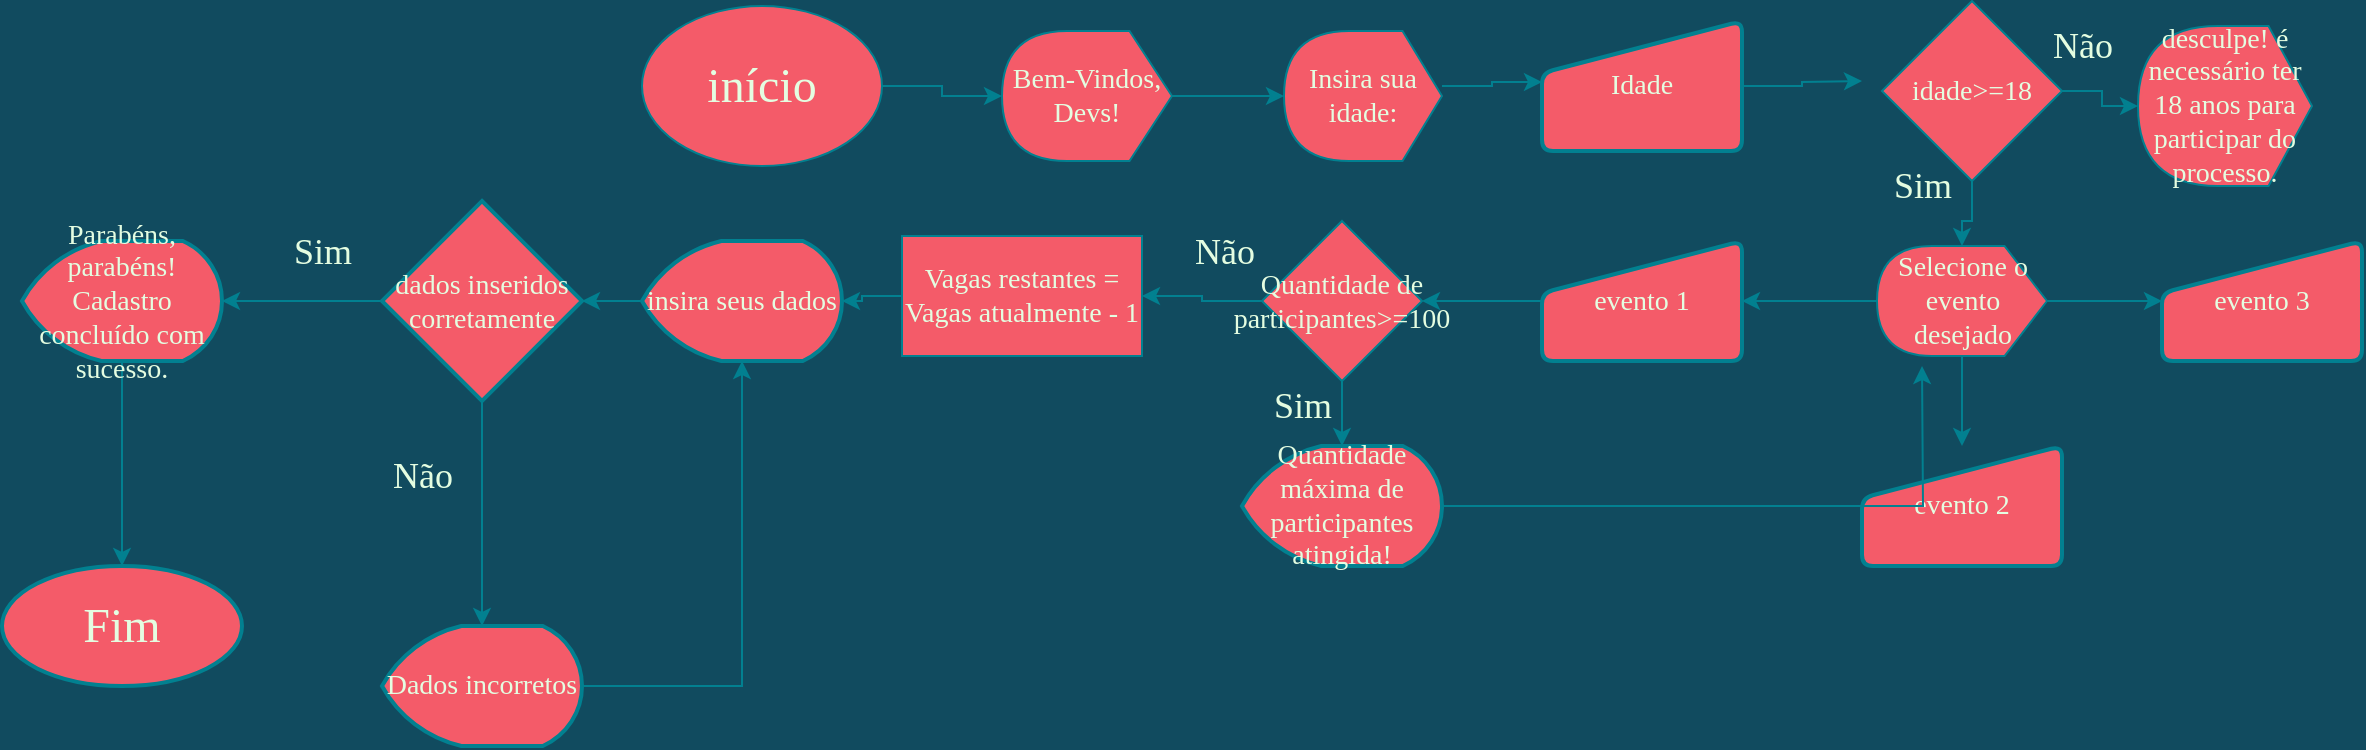 <mxfile version="20.5.1" type="github" pages="2">
  <diagram id="XUKZhDOBHszyGE8Y-52Q" name="Página-1">
    <mxGraphModel dx="2410" dy="1858" grid="1" gridSize="10" guides="1" tooltips="1" connect="1" arrows="1" fold="1" page="1" pageScale="1" pageWidth="827" pageHeight="1169" background="#114B5F" math="0" shadow="0">
      <root>
        <mxCell id="0" />
        <mxCell id="1" parent="0" />
        <mxCell id="5UQ342rU-_iULlsq_lib-7" style="edgeStyle=orthogonalEdgeStyle;rounded=0;orthogonalLoop=1;jettySize=auto;html=1;entryX=1;entryY=0.5;entryDx=0;entryDy=0;entryPerimeter=0;labelBackgroundColor=#114B5F;strokeColor=#028090;fontColor=#E4FDE1;fontFamily=Lucida Console;" edge="1" parent="1" source="5UQ342rU-_iULlsq_lib-1" target="5UQ342rU-_iULlsq_lib-6">
          <mxGeometry relative="1" as="geometry" />
        </mxCell>
        <mxCell id="5UQ342rU-_iULlsq_lib-1" value="&lt;font style=&quot;font-size: 24px;&quot; face=&quot;Times New Roman&quot;&gt;início&lt;/font&gt;" style="ellipse;whiteSpace=wrap;html=1;fillColor=#F45B69;strokeColor=#028090;fontColor=#E4FDE1;fontFamily=Lucida Console;" vertex="1" parent="1">
          <mxGeometry x="50" y="10" width="120" height="80" as="geometry" />
        </mxCell>
        <mxCell id="5UQ342rU-_iULlsq_lib-9" style="edgeStyle=orthogonalEdgeStyle;rounded=0;orthogonalLoop=1;jettySize=auto;html=1;labelBackgroundColor=#114B5F;strokeColor=#028090;fontColor=#E4FDE1;fontFamily=Lucida Console;" edge="1" parent="1" source="5UQ342rU-_iULlsq_lib-6" target="5UQ342rU-_iULlsq_lib-8">
          <mxGeometry relative="1" as="geometry" />
        </mxCell>
        <object label="&lt;font style=&quot;font-size: 14px;&quot;&gt;Bem-Vindos, Devs!&lt;/font&gt;" id="5UQ342rU-_iULlsq_lib-6">
          <mxCell style="shape=display;whiteSpace=wrap;html=1;direction=west;fillColor=#F45B69;strokeColor=#028090;fontColor=#E4FDE1;fontFamily=Lucida Console;fontSize=14;" vertex="1" parent="1">
            <mxGeometry x="230" y="22.5" width="85" height="65" as="geometry" />
          </mxCell>
        </object>
        <mxCell id="5UQ342rU-_iULlsq_lib-11" value="" style="edgeStyle=orthogonalEdgeStyle;rounded=0;orthogonalLoop=1;jettySize=auto;html=1;labelBackgroundColor=#114B5F;strokeColor=#028090;fontColor=#E4FDE1;fontFamily=Lucida Console;" edge="1" parent="1" source="5UQ342rU-_iULlsq_lib-8" target="5UQ342rU-_iULlsq_lib-10">
          <mxGeometry relative="1" as="geometry">
            <Array as="points">
              <mxPoint x="475" y="50" />
              <mxPoint x="475" y="48" />
            </Array>
          </mxGeometry>
        </mxCell>
        <mxCell id="5UQ342rU-_iULlsq_lib-8" value="&lt;font style=&quot;font-size: 14px;&quot;&gt;Insira sua idade:&lt;/font&gt;" style="shape=display;whiteSpace=wrap;html=1;direction=west;fillColor=#F45B69;strokeColor=#028090;fontColor=#E4FDE1;fontFamily=Lucida Console;" vertex="1" parent="1">
          <mxGeometry x="371" y="22.5" width="79" height="65" as="geometry" />
        </mxCell>
        <mxCell id="5UQ342rU-_iULlsq_lib-13" value="" style="edgeStyle=orthogonalEdgeStyle;rounded=0;orthogonalLoop=1;jettySize=auto;html=1;labelBackgroundColor=#114B5F;strokeColor=#028090;fontColor=#E4FDE1;fontFamily=Lucida Console;" edge="1" parent="1" source="5UQ342rU-_iULlsq_lib-10">
          <mxGeometry relative="1" as="geometry">
            <mxPoint x="660" y="47.5" as="targetPoint" />
          </mxGeometry>
        </mxCell>
        <mxCell id="5UQ342rU-_iULlsq_lib-10" value="&lt;font style=&quot;font-size: 14px;&quot;&gt;Idade&lt;/font&gt;" style="html=1;strokeWidth=2;shape=manualInput;whiteSpace=wrap;rounded=1;size=26;arcSize=11;fillColor=#F45B69;strokeColor=#028090;fontColor=#E4FDE1;fontFamily=Lucida Console;" vertex="1" parent="1">
          <mxGeometry x="500" y="17.5" width="100" height="65" as="geometry" />
        </mxCell>
        <mxCell id="5UQ342rU-_iULlsq_lib-22" value="" style="edgeStyle=orthogonalEdgeStyle;rounded=0;orthogonalLoop=1;jettySize=auto;html=1;labelBackgroundColor=#114B5F;strokeColor=#028090;fontColor=#E4FDE1;fontFamily=Lucida Console;" edge="1" parent="1" source="5UQ342rU-_iULlsq_lib-20" target="5UQ342rU-_iULlsq_lib-21">
          <mxGeometry relative="1" as="geometry" />
        </mxCell>
        <mxCell id="5UQ342rU-_iULlsq_lib-25" value="" style="edgeStyle=orthogonalEdgeStyle;rounded=0;orthogonalLoop=1;jettySize=auto;html=1;strokeColor=#028090;fontFamily=Lucida Console;fontColor=#E4FDE1;fillColor=#F45B69;" edge="1" parent="1" source="5UQ342rU-_iULlsq_lib-20" target="5UQ342rU-_iULlsq_lib-24">
          <mxGeometry relative="1" as="geometry" />
        </mxCell>
        <mxCell id="5UQ342rU-_iULlsq_lib-20" value="&lt;font style=&quot;font-size: 14px;&quot;&gt;idade&amp;gt;=18&lt;/font&gt;" style="rhombus;whiteSpace=wrap;html=1;fillColor=#F45B69;strokeColor=#028090;fontColor=#E4FDE1;fontFamily=Lucida Console;" vertex="1" parent="1">
          <mxGeometry x="670" y="7.5" width="90" height="90" as="geometry" />
        </mxCell>
        <mxCell id="5UQ342rU-_iULlsq_lib-21" value="&lt;font style=&quot;font-size: 14px;&quot;&gt;desculpe! é necessário ter 18 anos para participar do processo.&lt;/font&gt;" style="shape=display;whiteSpace=wrap;html=1;direction=west;fillColor=#F45B69;strokeColor=#028090;fontColor=#E4FDE1;fontFamily=Lucida Console;" vertex="1" parent="1">
          <mxGeometry x="798" y="20" width="87" height="80" as="geometry" />
        </mxCell>
        <mxCell id="5UQ342rU-_iULlsq_lib-23" value="&lt;font style=&quot;font-size: 18px;&quot;&gt;Não&lt;/font&gt;" style="text;html=1;align=center;verticalAlign=middle;resizable=0;points=[];autosize=1;strokeColor=none;fillColor=none;fontColor=#E4FDE1;fontFamily=Lucida Console;" vertex="1" parent="1">
          <mxGeometry x="740" y="10" width="60" height="40" as="geometry" />
        </mxCell>
        <mxCell id="5UQ342rU-_iULlsq_lib-28" value="" style="edgeStyle=orthogonalEdgeStyle;rounded=0;orthogonalLoop=1;jettySize=auto;html=1;strokeColor=#028090;fontFamily=Lucida Console;fontColor=#E4FDE1;fillColor=#F45B69;" edge="1" parent="1" source="5UQ342rU-_iULlsq_lib-24" target="5UQ342rU-_iULlsq_lib-27">
          <mxGeometry relative="1" as="geometry" />
        </mxCell>
        <mxCell id="5UQ342rU-_iULlsq_lib-30" value="" style="edgeStyle=orthogonalEdgeStyle;rounded=0;orthogonalLoop=1;jettySize=auto;html=1;strokeColor=#028090;fontFamily=Lucida Console;fontColor=#E4FDE1;fillColor=#F45B69;" edge="1" parent="1" source="5UQ342rU-_iULlsq_lib-24" target="5UQ342rU-_iULlsq_lib-29">
          <mxGeometry relative="1" as="geometry" />
        </mxCell>
        <mxCell id="5UQ342rU-_iULlsq_lib-32" value="" style="edgeStyle=orthogonalEdgeStyle;rounded=0;orthogonalLoop=1;jettySize=auto;html=1;strokeColor=#028090;fontFamily=Lucida Console;fontColor=#E4FDE1;fillColor=#F45B69;" edge="1" parent="1" source="5UQ342rU-_iULlsq_lib-24" target="5UQ342rU-_iULlsq_lib-31">
          <mxGeometry relative="1" as="geometry" />
        </mxCell>
        <mxCell id="5UQ342rU-_iULlsq_lib-24" value="&lt;font style=&quot;font-size: 14px;&quot;&gt;Selecione o evento desejado&lt;/font&gt;" style="shape=display;whiteSpace=wrap;html=1;strokeColor=#028090;fontColor=#E4FDE1;fillColor=#F45B69;direction=west;fontFamily=Lucida Console;" vertex="1" parent="1">
          <mxGeometry x="667.5" y="130" width="85" height="55" as="geometry" />
        </mxCell>
        <mxCell id="5UQ342rU-_iULlsq_lib-26" value="&lt;font style=&quot;font-size: 18px;&quot;&gt;Sim&lt;/font&gt;" style="text;html=1;align=center;verticalAlign=middle;resizable=0;points=[];autosize=1;strokeColor=none;fillColor=none;fontFamily=Lucida Console;fontColor=#E4FDE1;" vertex="1" parent="1">
          <mxGeometry x="660" y="80" width="60" height="40" as="geometry" />
        </mxCell>
        <mxCell id="5UQ342rU-_iULlsq_lib-34" value="" style="edgeStyle=orthogonalEdgeStyle;rounded=0;orthogonalLoop=1;jettySize=auto;html=1;strokeColor=#028090;fontFamily=Lucida Console;fontColor=#E4FDE1;fillColor=#F45B69;" edge="1" parent="1" source="5UQ342rU-_iULlsq_lib-27" target="5UQ342rU-_iULlsq_lib-33">
          <mxGeometry relative="1" as="geometry" />
        </mxCell>
        <mxCell id="5UQ342rU-_iULlsq_lib-27" value="&lt;font style=&quot;font-size: 14px;&quot;&gt;evento 1&lt;/font&gt;" style="html=1;strokeWidth=2;shape=manualInput;whiteSpace=wrap;rounded=1;size=26;arcSize=11;strokeColor=#028090;fontFamily=Lucida Console;fontColor=#E4FDE1;fillColor=#F45B69;" vertex="1" parent="1">
          <mxGeometry x="500" y="127.5" width="100" height="60" as="geometry" />
        </mxCell>
        <mxCell id="5UQ342rU-_iULlsq_lib-29" value="&lt;font style=&quot;font-size: 14px;&quot;&gt;evento 2&lt;/font&gt;" style="html=1;strokeWidth=2;shape=manualInput;whiteSpace=wrap;rounded=1;size=26;arcSize=11;strokeColor=#028090;fontFamily=Lucida Console;fontColor=#E4FDE1;fillColor=#F45B69;" vertex="1" parent="1">
          <mxGeometry x="660" y="230" width="100" height="60" as="geometry" />
        </mxCell>
        <mxCell id="5UQ342rU-_iULlsq_lib-31" value="&lt;font style=&quot;font-size: 14px;&quot;&gt;evento 3&lt;/font&gt;" style="html=1;strokeWidth=2;shape=manualInput;whiteSpace=wrap;rounded=1;size=26;arcSize=11;strokeColor=#028090;fontFamily=Lucida Console;fontColor=#E4FDE1;fillColor=#F45B69;" vertex="1" parent="1">
          <mxGeometry x="810" y="127.5" width="100" height="60" as="geometry" />
        </mxCell>
        <mxCell id="5UQ342rU-_iULlsq_lib-54" value="" style="edgeStyle=orthogonalEdgeStyle;rounded=0;orthogonalLoop=1;jettySize=auto;html=1;strokeColor=#028090;fontFamily=Lucida Console;fontColor=#E4FDE1;fillColor=#F45B69;" edge="1" parent="1" source="5UQ342rU-_iULlsq_lib-33" target="5UQ342rU-_iULlsq_lib-53">
          <mxGeometry relative="1" as="geometry" />
        </mxCell>
        <mxCell id="5UQ342rU-_iULlsq_lib-62" value="" style="edgeStyle=orthogonalEdgeStyle;rounded=0;orthogonalLoop=1;jettySize=auto;html=1;strokeColor=#028090;fontFamily=Lucida Console;fontColor=#E4FDE1;fillColor=#F45B69;" edge="1" parent="1" source="5UQ342rU-_iULlsq_lib-33" target="5UQ342rU-_iULlsq_lib-59">
          <mxGeometry relative="1" as="geometry" />
        </mxCell>
        <mxCell id="5UQ342rU-_iULlsq_lib-33" value="&lt;font style=&quot;font-size: 14px;&quot;&gt;Quantidade de participantes&amp;gt;=100&lt;/font&gt;" style="rhombus;whiteSpace=wrap;html=1;strokeColor=#028090;fontFamily=Lucida Console;fontColor=#E4FDE1;fillColor=#F45B69;" vertex="1" parent="1">
          <mxGeometry x="360" y="117.5" width="80" height="80" as="geometry" />
        </mxCell>
        <mxCell id="5UQ342rU-_iULlsq_lib-38" value="" style="edgeStyle=orthogonalEdgeStyle;rounded=0;orthogonalLoop=1;jettySize=auto;html=1;strokeColor=#028090;fontFamily=Lucida Console;fontColor=#E4FDE1;fillColor=#F45B69;" edge="1" parent="1" source="5UQ342rU-_iULlsq_lib-35" target="5UQ342rU-_iULlsq_lib-37">
          <mxGeometry relative="1" as="geometry" />
        </mxCell>
        <mxCell id="5UQ342rU-_iULlsq_lib-35" value="&lt;font style=&quot;font-size: 14px;&quot;&gt;insira seus dados&lt;/font&gt;" style="strokeWidth=2;html=1;shape=mxgraph.flowchart.display;whiteSpace=wrap;strokeColor=#028090;fontFamily=Lucida Console;fontColor=#E4FDE1;fillColor=#F45B69;" vertex="1" parent="1">
          <mxGeometry x="50" y="127.5" width="100" height="60" as="geometry" />
        </mxCell>
        <mxCell id="5UQ342rU-_iULlsq_lib-40" value="" style="edgeStyle=orthogonalEdgeStyle;rounded=0;orthogonalLoop=1;jettySize=auto;html=1;strokeColor=#028090;fontFamily=Lucida Console;fontColor=#E4FDE1;fillColor=#F45B69;" edge="1" parent="1" source="5UQ342rU-_iULlsq_lib-37" target="5UQ342rU-_iULlsq_lib-39">
          <mxGeometry relative="1" as="geometry" />
        </mxCell>
        <mxCell id="5UQ342rU-_iULlsq_lib-47" value="" style="edgeStyle=orthogonalEdgeStyle;rounded=0;orthogonalLoop=1;jettySize=auto;html=1;strokeColor=#028090;fontFamily=Lucida Console;fontColor=#E4FDE1;fillColor=#F45B69;entryX=0.5;entryY=0;entryDx=0;entryDy=0;entryPerimeter=0;" edge="1" parent="1" source="5UQ342rU-_iULlsq_lib-37" target="5UQ342rU-_iULlsq_lib-48">
          <mxGeometry relative="1" as="geometry">
            <mxPoint x="-30" y="308" as="targetPoint" />
            <Array as="points" />
          </mxGeometry>
        </mxCell>
        <mxCell id="5UQ342rU-_iULlsq_lib-43" value="" style="edgeStyle=orthogonalEdgeStyle;rounded=0;orthogonalLoop=1;jettySize=auto;html=1;strokeColor=#028090;fontFamily=Lucida Console;fontColor=#E4FDE1;fillColor=#F45B69;startArrow=none;" edge="1" parent="1" source="5UQ342rU-_iULlsq_lib-37" target="5UQ342rU-_iULlsq_lib-42">
          <mxGeometry relative="1" as="geometry" />
        </mxCell>
        <mxCell id="5UQ342rU-_iULlsq_lib-39" value="&lt;font style=&quot;font-size: 14px;&quot;&gt;Parabéns, parabéns! Cadastro concluído com sucesso.&lt;/font&gt;" style="strokeWidth=2;html=1;shape=mxgraph.flowchart.display;whiteSpace=wrap;strokeColor=#028090;fontFamily=Lucida Console;fontColor=#E4FDE1;fillColor=#F45B69;" vertex="1" parent="1">
          <mxGeometry x="-260" y="127.5" width="100" height="60" as="geometry" />
        </mxCell>
        <mxCell id="5UQ342rU-_iULlsq_lib-41" value="&lt;font style=&quot;font-size: 18px;&quot;&gt;Sim&lt;/font&gt;" style="text;html=1;align=center;verticalAlign=middle;resizable=0;points=[];autosize=1;strokeColor=none;fillColor=none;fontFamily=Lucida Console;fontColor=#E4FDE1;" vertex="1" parent="1">
          <mxGeometry x="-140" y="112.5" width="60" height="40" as="geometry" />
        </mxCell>
        <mxCell id="5UQ342rU-_iULlsq_lib-42" value="&lt;font style=&quot;font-size: 24px;&quot;&gt;Fim&lt;/font&gt;" style="ellipse;whiteSpace=wrap;html=1;fontFamily=Lucida Console;fillColor=#F45B69;strokeColor=#028090;fontColor=#E4FDE1;strokeWidth=2;" vertex="1" parent="1">
          <mxGeometry x="-270" y="290" width="120" height="60" as="geometry" />
        </mxCell>
        <mxCell id="5UQ342rU-_iULlsq_lib-65" style="edgeStyle=orthogonalEdgeStyle;rounded=0;orthogonalLoop=1;jettySize=auto;html=1;strokeColor=#028090;fontFamily=Lucida Console;fontColor=#E4FDE1;fillColor=#F45B69;entryX=0.5;entryY=1;entryDx=0;entryDy=0;entryPerimeter=0;" edge="1" parent="1" source="5UQ342rU-_iULlsq_lib-48" target="5UQ342rU-_iULlsq_lib-35">
          <mxGeometry relative="1" as="geometry">
            <mxPoint x="120" y="220" as="targetPoint" />
          </mxGeometry>
        </mxCell>
        <mxCell id="5UQ342rU-_iULlsq_lib-48" value="&lt;font style=&quot;font-size: 14px;&quot;&gt;Dados incorretos&lt;/font&gt;" style="strokeWidth=2;html=1;shape=mxgraph.flowchart.display;whiteSpace=wrap;strokeColor=#028090;fontFamily=Lucida Console;fontColor=#E4FDE1;fillColor=#F45B69;" vertex="1" parent="1">
          <mxGeometry x="-80" y="320" width="100" height="60" as="geometry" />
        </mxCell>
        <mxCell id="5UQ342rU-_iULlsq_lib-51" value="&lt;font style=&quot;font-size: 18px;&quot;&gt;Não&lt;/font&gt;" style="text;html=1;align=center;verticalAlign=middle;resizable=0;points=[];autosize=1;strokeColor=none;fillColor=none;fontFamily=Lucida Console;fontColor=#E4FDE1;" vertex="1" parent="1">
          <mxGeometry x="-90" y="225" width="60" height="40" as="geometry" />
        </mxCell>
        <mxCell id="5UQ342rU-_iULlsq_lib-52" value="&lt;font style=&quot;font-size: 18px;&quot;&gt;Não&lt;/font&gt;" style="text;html=1;align=center;verticalAlign=middle;resizable=0;points=[];autosize=1;strokeColor=none;fillColor=none;fontFamily=Lucida Console;fontColor=#E4FDE1;" vertex="1" parent="1">
          <mxGeometry x="311" y="112.5" width="60" height="40" as="geometry" />
        </mxCell>
        <mxCell id="5UQ342rU-_iULlsq_lib-57" style="edgeStyle=orthogonalEdgeStyle;rounded=0;orthogonalLoop=1;jettySize=auto;html=1;strokeColor=#028090;fontFamily=Lucida Console;fontColor=#E4FDE1;fillColor=#F45B69;" edge="1" parent="1" source="5UQ342rU-_iULlsq_lib-53">
          <mxGeometry relative="1" as="geometry">
            <mxPoint x="690" y="190" as="targetPoint" />
          </mxGeometry>
        </mxCell>
        <mxCell id="5UQ342rU-_iULlsq_lib-53" value="&lt;font style=&quot;font-size: 14px;&quot;&gt;Quantidade máxima de participantes atingida!&lt;/font&gt;" style="strokeWidth=2;html=1;shape=mxgraph.flowchart.display;whiteSpace=wrap;strokeColor=#028090;fontFamily=Lucida Console;fontColor=#E4FDE1;fillColor=#F45B69;" vertex="1" parent="1">
          <mxGeometry x="350" y="230" width="100" height="60" as="geometry" />
        </mxCell>
        <mxCell id="5UQ342rU-_iULlsq_lib-55" value="&lt;font style=&quot;font-size: 18px;&quot;&gt;Sim&lt;/font&gt;" style="text;html=1;align=center;verticalAlign=middle;resizable=0;points=[];autosize=1;strokeColor=none;fillColor=none;fontFamily=Lucida Console;fontColor=#E4FDE1;" vertex="1" parent="1">
          <mxGeometry x="350" y="190" width="60" height="40" as="geometry" />
        </mxCell>
        <mxCell id="5UQ342rU-_iULlsq_lib-37" value="&lt;font style=&quot;font-size: 14px;&quot;&gt;dados inseridos corretamente&lt;/font&gt;" style="strokeWidth=2;html=1;shape=mxgraph.flowchart.decision;whiteSpace=wrap;strokeColor=#028090;fontFamily=Lucida Console;fontColor=#E4FDE1;fillColor=#F45B69;" vertex="1" parent="1">
          <mxGeometry x="-80" y="107.5" width="100" height="100" as="geometry" />
        </mxCell>
        <mxCell id="5UQ342rU-_iULlsq_lib-58" value="" style="edgeStyle=orthogonalEdgeStyle;rounded=0;orthogonalLoop=1;jettySize=auto;html=1;strokeColor=#028090;fontFamily=Lucida Console;fontColor=#E4FDE1;fillColor=#F45B69;endArrow=none;" edge="1" parent="1" source="5UQ342rU-_iULlsq_lib-39" target="5UQ342rU-_iULlsq_lib-37">
          <mxGeometry relative="1" as="geometry">
            <mxPoint x="-160" y="157.5" as="sourcePoint" />
            <mxPoint x="-10" y="267.5" as="targetPoint" />
          </mxGeometry>
        </mxCell>
        <mxCell id="5UQ342rU-_iULlsq_lib-63" value="" style="edgeStyle=orthogonalEdgeStyle;rounded=0;orthogonalLoop=1;jettySize=auto;html=1;strokeColor=#028090;fontFamily=Lucida Console;fontColor=#E4FDE1;fillColor=#F45B69;" edge="1" parent="1" source="5UQ342rU-_iULlsq_lib-59" target="5UQ342rU-_iULlsq_lib-35">
          <mxGeometry relative="1" as="geometry" />
        </mxCell>
        <mxCell id="5UQ342rU-_iULlsq_lib-59" value="&lt;font style=&quot;font-size: 14px;&quot;&gt;Vagas restantes = Vagas atualmente - 1&lt;/font&gt;" style="rounded=0;whiteSpace=wrap;html=1;strokeColor=#028090;fontFamily=Lucida Console;fontColor=#E4FDE1;fillColor=#F45B69;" vertex="1" parent="1">
          <mxGeometry x="180" y="125" width="120" height="60" as="geometry" />
        </mxCell>
      </root>
    </mxGraphModel>
  </diagram>
  <diagram id="TSim4a8so5CPsJtPQMHf" name="Página-2">
    <mxGraphModel dx="868" dy="482" grid="1" gridSize="10" guides="1" tooltips="1" connect="1" arrows="1" fold="1" page="1" pageScale="1" pageWidth="827" pageHeight="1169" math="0" shadow="0">
      <root>
        <mxCell id="0" />
        <mxCell id="1" parent="0" />
      </root>
    </mxGraphModel>
  </diagram>
</mxfile>
